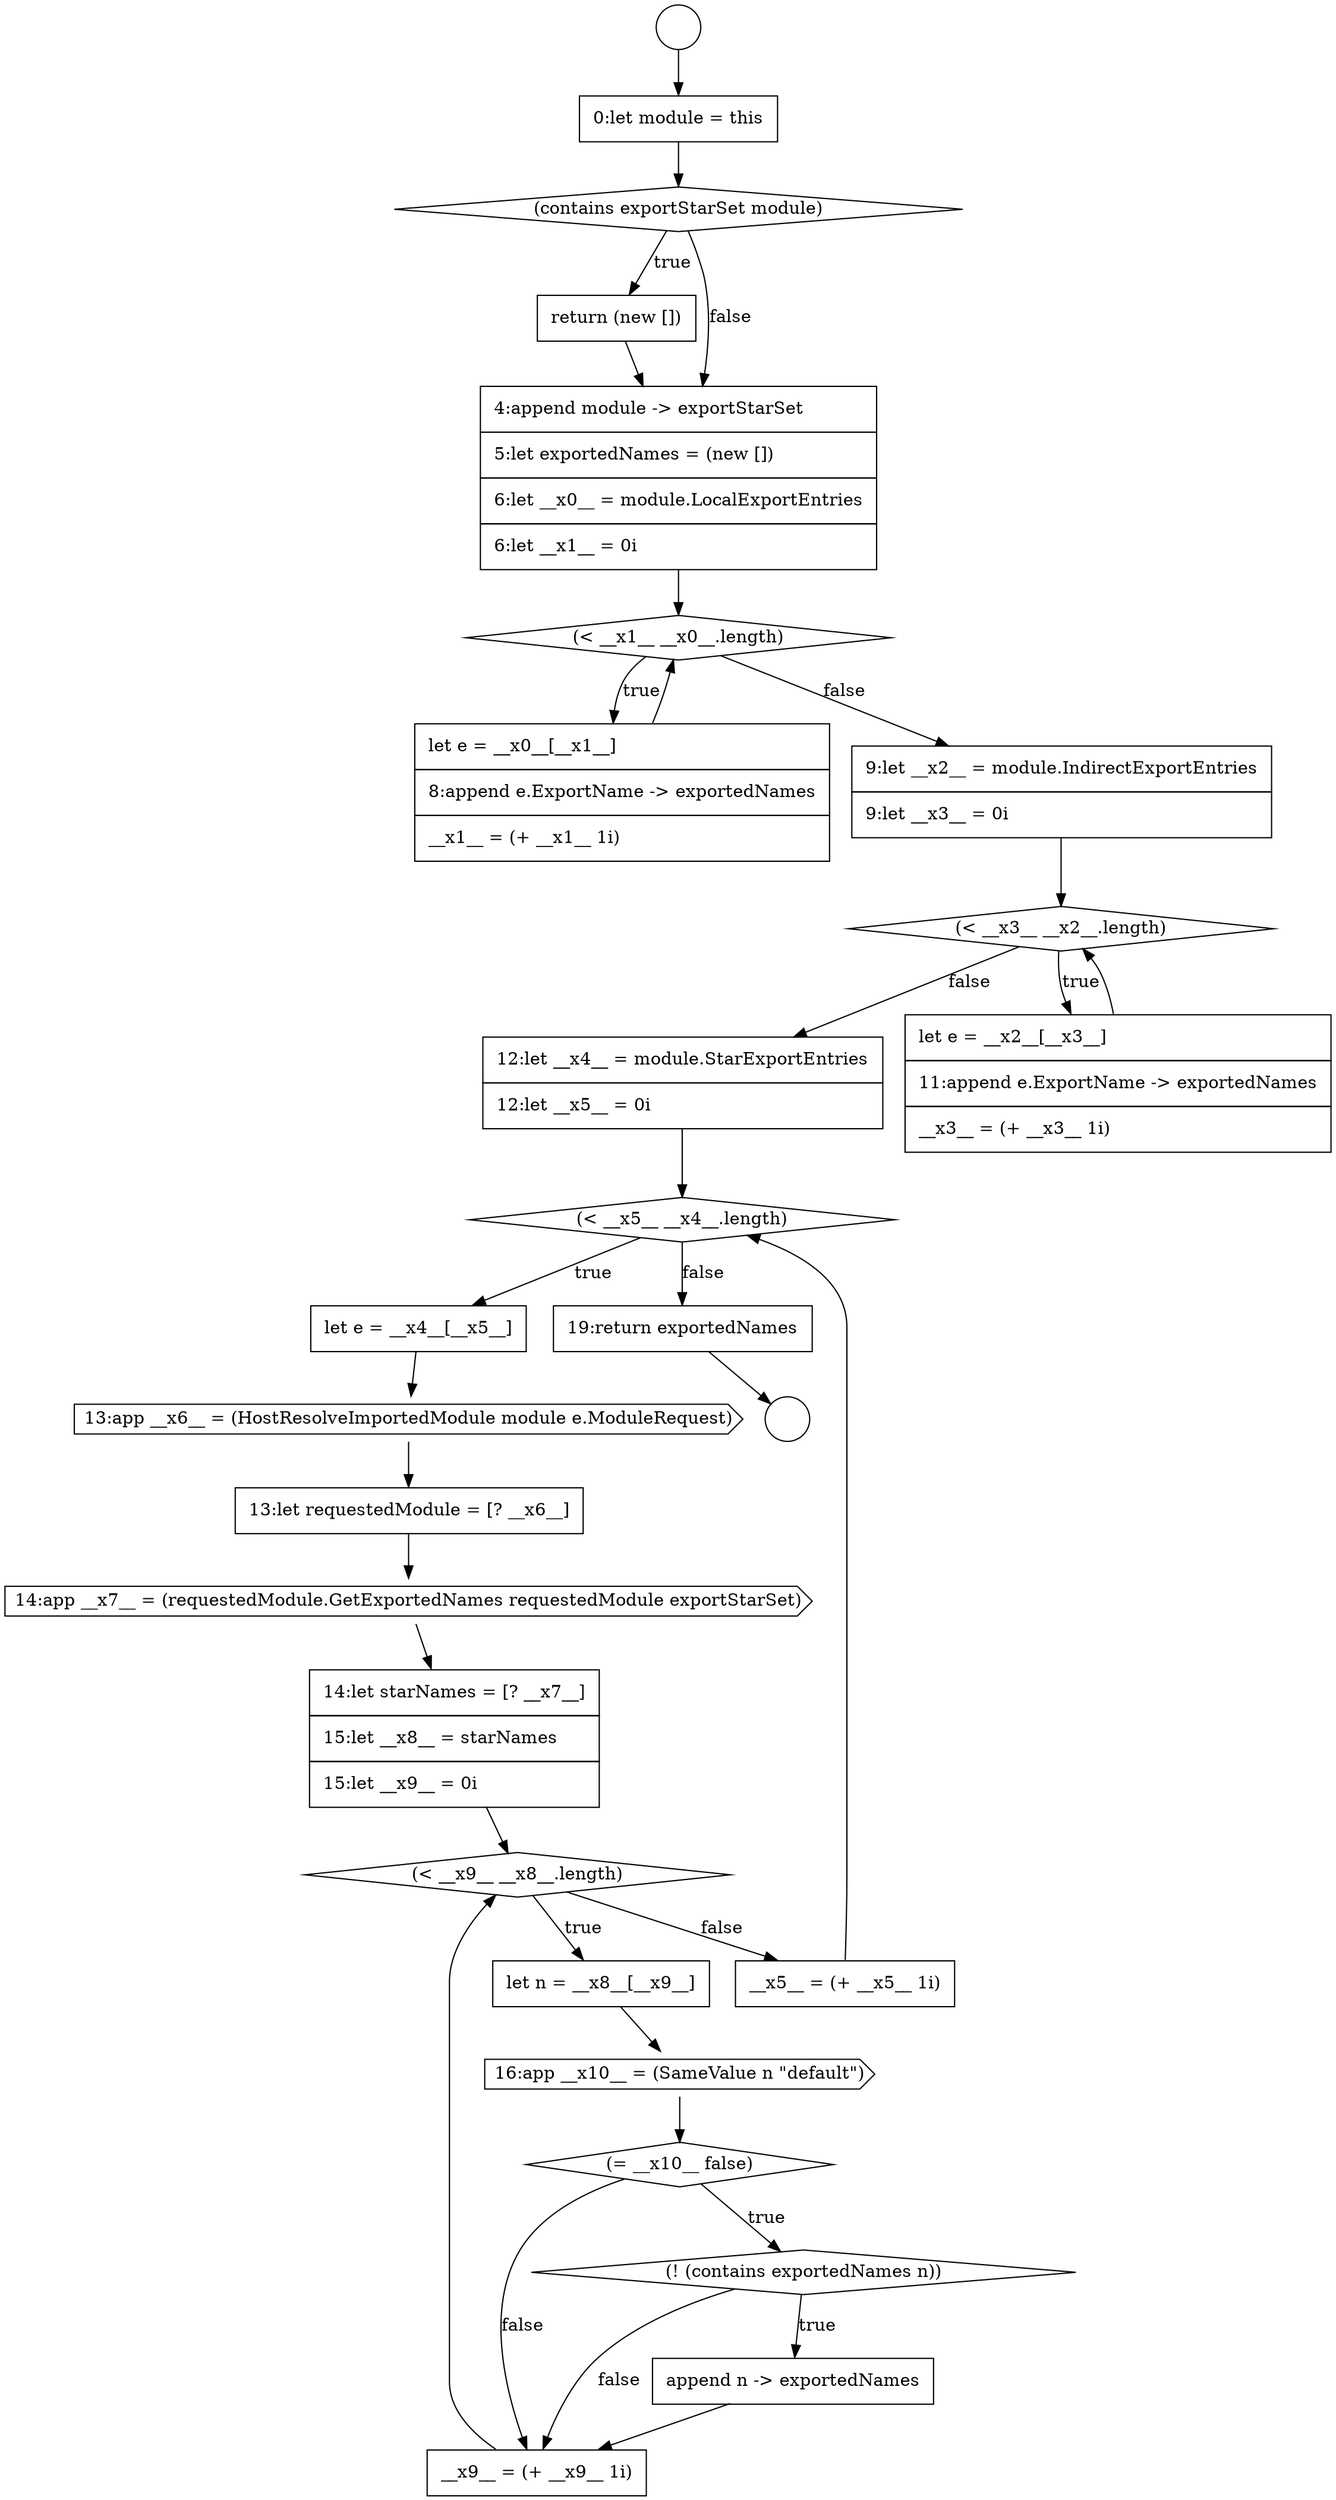 digraph {
  node10633 [shape=none, margin=0, label=<<font color="black">
    <table border="0" cellborder="1" cellspacing="0" cellpadding="10">
      <tr><td align="left">return (new [])</td></tr>
    </table>
  </font>> color="black" fillcolor="white" style=filled]
  node10650 [shape=diamond, label=<<font color="black">(= __x10__ false)</font>> color="black" fillcolor="white" style=filled]
  node10641 [shape=diamond, label=<<font color="black">(&lt; __x5__ __x4__.length)</font>> color="black" fillcolor="white" style=filled]
  node10634 [shape=none, margin=0, label=<<font color="black">
    <table border="0" cellborder="1" cellspacing="0" cellpadding="10">
      <tr><td align="left">4:append module -&gt; exportStarSet</td></tr>
      <tr><td align="left">5:let exportedNames = (new [])</td></tr>
      <tr><td align="left">6:let __x0__ = module.LocalExportEntries</td></tr>
      <tr><td align="left">6:let __x1__ = 0i</td></tr>
    </table>
  </font>> color="black" fillcolor="white" style=filled]
  node10629 [shape=circle label=" " color="black" fillcolor="white" style=filled]
  node10640 [shape=none, margin=0, label=<<font color="black">
    <table border="0" cellborder="1" cellspacing="0" cellpadding="10">
      <tr><td align="left">12:let __x4__ = module.StarExportEntries</td></tr>
      <tr><td align="left">12:let __x5__ = 0i</td></tr>
    </table>
  </font>> color="black" fillcolor="white" style=filled]
  node10645 [shape=cds, label=<<font color="black">14:app __x7__ = (requestedModule.GetExportedNames requestedModule exportStarSet)</font>> color="black" fillcolor="white" style=filled]
  node10653 [shape=none, margin=0, label=<<font color="black">
    <table border="0" cellborder="1" cellspacing="0" cellpadding="10">
      <tr><td align="left">__x9__ = (+ __x9__ 1i)</td></tr>
    </table>
  </font>> color="black" fillcolor="white" style=filled]
  node10636 [shape=none, margin=0, label=<<font color="black">
    <table border="0" cellborder="1" cellspacing="0" cellpadding="10">
      <tr><td align="left">let e = __x0__[__x1__]</td></tr>
      <tr><td align="left">8:append e.ExportName -&gt; exportedNames</td></tr>
      <tr><td align="left">__x1__ = (+ __x1__ 1i)</td></tr>
    </table>
  </font>> color="black" fillcolor="white" style=filled]
  node10637 [shape=none, margin=0, label=<<font color="black">
    <table border="0" cellborder="1" cellspacing="0" cellpadding="10">
      <tr><td align="left">9:let __x2__ = module.IndirectExportEntries</td></tr>
      <tr><td align="left">9:let __x3__ = 0i</td></tr>
    </table>
  </font>> color="black" fillcolor="white" style=filled]
  node10648 [shape=none, margin=0, label=<<font color="black">
    <table border="0" cellborder="1" cellspacing="0" cellpadding="10">
      <tr><td align="left">let n = __x8__[__x9__]</td></tr>
    </table>
  </font>> color="black" fillcolor="white" style=filled]
  node10631 [shape=none, margin=0, label=<<font color="black">
    <table border="0" cellborder="1" cellspacing="0" cellpadding="10">
      <tr><td align="left">0:let module = this</td></tr>
    </table>
  </font>> color="black" fillcolor="white" style=filled]
  node10649 [shape=cds, label=<<font color="black">16:app __x10__ = (SameValue n &quot;default&quot;)</font>> color="black" fillcolor="white" style=filled]
  node10642 [shape=none, margin=0, label=<<font color="black">
    <table border="0" cellborder="1" cellspacing="0" cellpadding="10">
      <tr><td align="left">let e = __x4__[__x5__]</td></tr>
    </table>
  </font>> color="black" fillcolor="white" style=filled]
  node10654 [shape=none, margin=0, label=<<font color="black">
    <table border="0" cellborder="1" cellspacing="0" cellpadding="10">
      <tr><td align="left">__x5__ = (+ __x5__ 1i)</td></tr>
    </table>
  </font>> color="black" fillcolor="white" style=filled]
  node10647 [shape=diamond, label=<<font color="black">(&lt; __x9__ __x8__.length)</font>> color="black" fillcolor="white" style=filled]
  node10638 [shape=diamond, label=<<font color="black">(&lt; __x3__ __x2__.length)</font>> color="black" fillcolor="white" style=filled]
  node10630 [shape=circle label=" " color="black" fillcolor="white" style=filled]
  node10655 [shape=none, margin=0, label=<<font color="black">
    <table border="0" cellborder="1" cellspacing="0" cellpadding="10">
      <tr><td align="left">19:return exportedNames</td></tr>
    </table>
  </font>> color="black" fillcolor="white" style=filled]
  node10652 [shape=none, margin=0, label=<<font color="black">
    <table border="0" cellborder="1" cellspacing="0" cellpadding="10">
      <tr><td align="left">append n -&gt; exportedNames</td></tr>
    </table>
  </font>> color="black" fillcolor="white" style=filled]
  node10639 [shape=none, margin=0, label=<<font color="black">
    <table border="0" cellborder="1" cellspacing="0" cellpadding="10">
      <tr><td align="left">let e = __x2__[__x3__]</td></tr>
      <tr><td align="left">11:append e.ExportName -&gt; exportedNames</td></tr>
      <tr><td align="left">__x3__ = (+ __x3__ 1i)</td></tr>
    </table>
  </font>> color="black" fillcolor="white" style=filled]
  node10644 [shape=none, margin=0, label=<<font color="black">
    <table border="0" cellborder="1" cellspacing="0" cellpadding="10">
      <tr><td align="left">13:let requestedModule = [? __x6__]</td></tr>
    </table>
  </font>> color="black" fillcolor="white" style=filled]
  node10646 [shape=none, margin=0, label=<<font color="black">
    <table border="0" cellborder="1" cellspacing="0" cellpadding="10">
      <tr><td align="left">14:let starNames = [? __x7__]</td></tr>
      <tr><td align="left">15:let __x8__ = starNames</td></tr>
      <tr><td align="left">15:let __x9__ = 0i</td></tr>
    </table>
  </font>> color="black" fillcolor="white" style=filled]
  node10651 [shape=diamond, label=<<font color="black">(! (contains exportedNames n))</font>> color="black" fillcolor="white" style=filled]
  node10635 [shape=diamond, label=<<font color="black">(&lt; __x1__ __x0__.length)</font>> color="black" fillcolor="white" style=filled]
  node10643 [shape=cds, label=<<font color="black">13:app __x6__ = (HostResolveImportedModule module e.ModuleRequest)</font>> color="black" fillcolor="white" style=filled]
  node10632 [shape=diamond, label=<<font color="black">(contains exportStarSet module)</font>> color="black" fillcolor="white" style=filled]
  node10634 -> node10635 [ color="black"]
  node10629 -> node10631 [ color="black"]
  node10646 -> node10647 [ color="black"]
  node10643 -> node10644 [ color="black"]
  node10633 -> node10634 [ color="black"]
  node10638 -> node10639 [label=<<font color="black">true</font>> color="black"]
  node10638 -> node10640 [label=<<font color="black">false</font>> color="black"]
  node10654 -> node10641 [ color="black"]
  node10655 -> node10630 [ color="black"]
  node10641 -> node10642 [label=<<font color="black">true</font>> color="black"]
  node10641 -> node10655 [label=<<font color="black">false</font>> color="black"]
  node10650 -> node10651 [label=<<font color="black">true</font>> color="black"]
  node10650 -> node10653 [label=<<font color="black">false</font>> color="black"]
  node10642 -> node10643 [ color="black"]
  node10635 -> node10636 [label=<<font color="black">true</font>> color="black"]
  node10635 -> node10637 [label=<<font color="black">false</font>> color="black"]
  node10640 -> node10641 [ color="black"]
  node10651 -> node10652 [label=<<font color="black">true</font>> color="black"]
  node10651 -> node10653 [label=<<font color="black">false</font>> color="black"]
  node10644 -> node10645 [ color="black"]
  node10637 -> node10638 [ color="black"]
  node10652 -> node10653 [ color="black"]
  node10647 -> node10648 [label=<<font color="black">true</font>> color="black"]
  node10647 -> node10654 [label=<<font color="black">false</font>> color="black"]
  node10653 -> node10647 [ color="black"]
  node10649 -> node10650 [ color="black"]
  node10645 -> node10646 [ color="black"]
  node10636 -> node10635 [ color="black"]
  node10648 -> node10649 [ color="black"]
  node10639 -> node10638 [ color="black"]
  node10631 -> node10632 [ color="black"]
  node10632 -> node10633 [label=<<font color="black">true</font>> color="black"]
  node10632 -> node10634 [label=<<font color="black">false</font>> color="black"]
}
